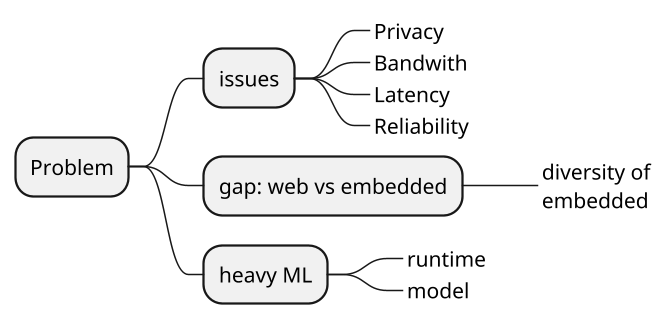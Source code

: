 @startmindmap
scale 1.5
* Problem
** issues
***_ Privacy
***_ Bandwith
***_ Latency
***_ Reliability
** gap: web vs embedded
***_ diversity of\nembedded
** heavy ML
***_ runtime
***_ model

@endmindmap
